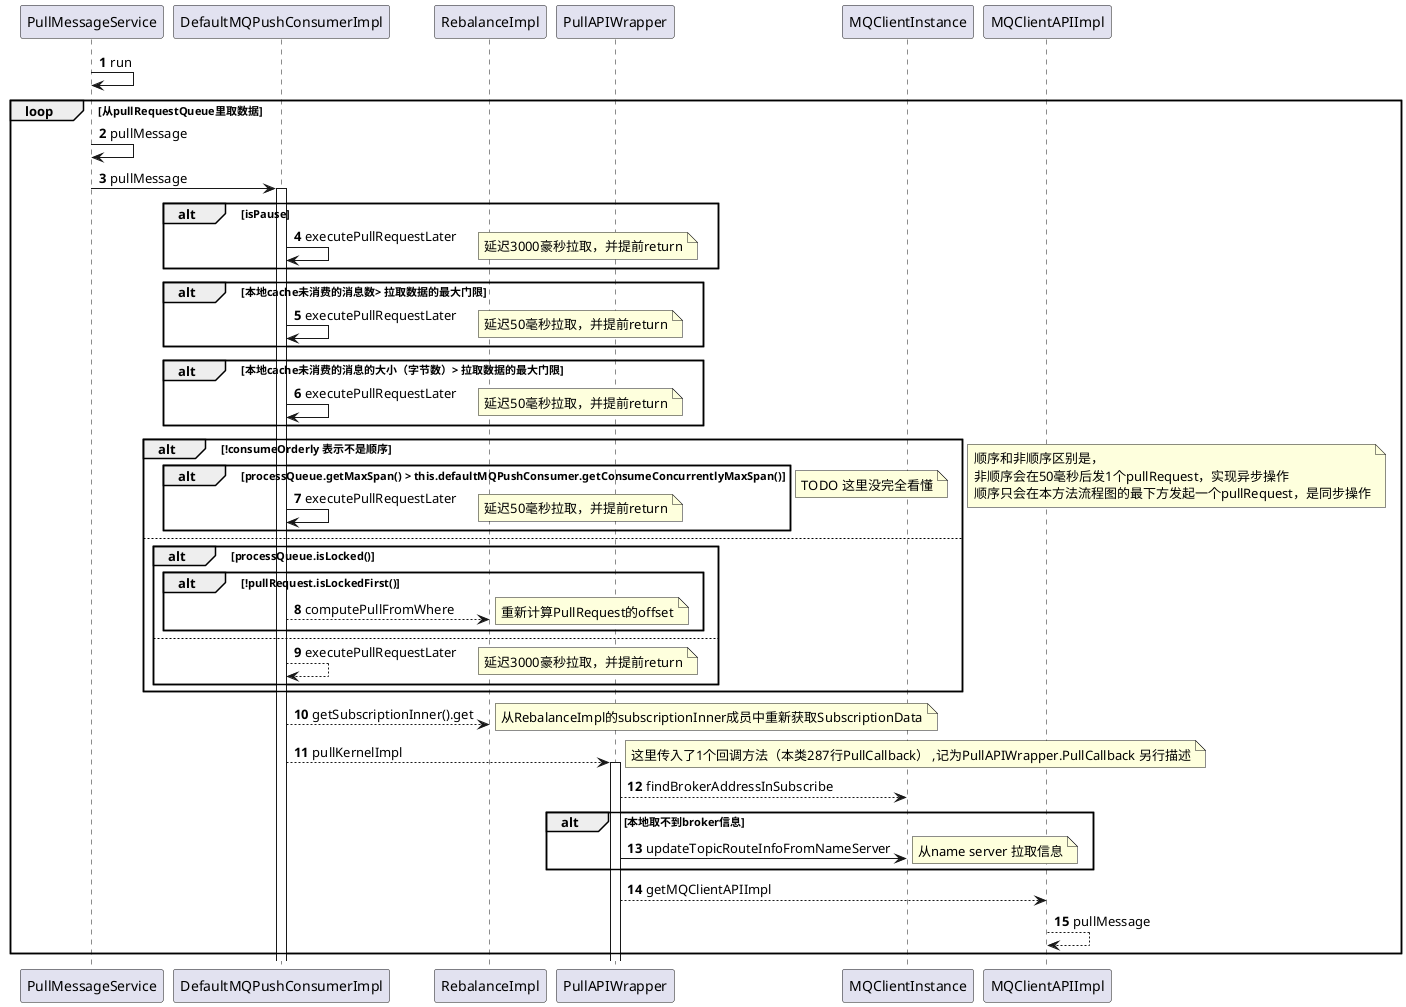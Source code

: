 @startuml
autonumber
PullMessageService -> PullMessageService: run
loop 从pullRequestQueue里取数据
    PullMessageService -> PullMessageService: pullMessage
    PullMessageService ->DefaultMQPushConsumerImpl:pullMessage
    activate DefaultMQPushConsumerImpl
    alt isPause
        DefaultMQPushConsumerImpl->DefaultMQPushConsumerImpl:executePullRequestLater
        note right:延迟3000豪秒拉取，并提前return
    end
    alt 本地cache未消费的消息数> 拉取数据的最大门限
        DefaultMQPushConsumerImpl->DefaultMQPushConsumerImpl:executePullRequestLater
        note right :延迟50毫秒拉取，并提前return
    end
    alt 本地cache未消费的消息的大小（字节数）> 拉取数据的最大门限
        DefaultMQPushConsumerImpl->DefaultMQPushConsumerImpl:executePullRequestLater
        note right :延迟50毫秒拉取，并提前return
    end
    alt !consumeOrderly 表示不是顺序
        alt processQueue.getMaxSpan() > this.defaultMQPushConsumer.getConsumeConcurrentlyMaxSpan()
            DefaultMQPushConsumerImpl->DefaultMQPushConsumerImpl:executePullRequestLater
            note right :延迟50毫秒拉取，并提前return
        end
        note right: TODO 这里没完全看懂
    else
        alt processQueue.isLocked()
            alt  !pullRequest.isLockedFirst()
                DefaultMQPushConsumerImpl-->RebalanceImpl:computePullFromWhere
                note right:重新计算PullRequest的offset
            end

        else
            DefaultMQPushConsumerImpl-->DefaultMQPushConsumerImpl:executePullRequestLater
            note right: 延迟3000豪秒拉取，并提前return
        end
    end
    note right
        顺序和非顺序区别是，
        非顺序会在50毫秒后发1个pullRequest，实现异步操作
        顺序只会在本方法流程图的最下方发起一个pullRequest，是同步操作
    end note

    DefaultMQPushConsumerImpl-->RebalanceImpl:getSubscriptionInner().get
    note right:从RebalanceImpl的subscriptionInner成员中重新获取SubscriptionData
    DefaultMQPushConsumerImpl-->PullAPIWrapper :pullKernelImpl
    note right:这里传入了1个回调方法（本类287行PullCallback） ,记为PullAPIWrapper.PullCallback 另行描述
    activate PullAPIWrapper
    PullAPIWrapper-->MQClientInstance:findBrokerAddressInSubscribe
    alt 本地取不到broker信息
        PullAPIWrapper->MQClientInstance:updateTopicRouteInfoFromNameServer
        note right:从name server 拉取信息
    end
    PullAPIWrapper --> MQClientAPIImpl:getMQClientAPIImpl
    MQClientAPIImpl --> MQClientAPIImpl:pullMessage
 end
@enduml
